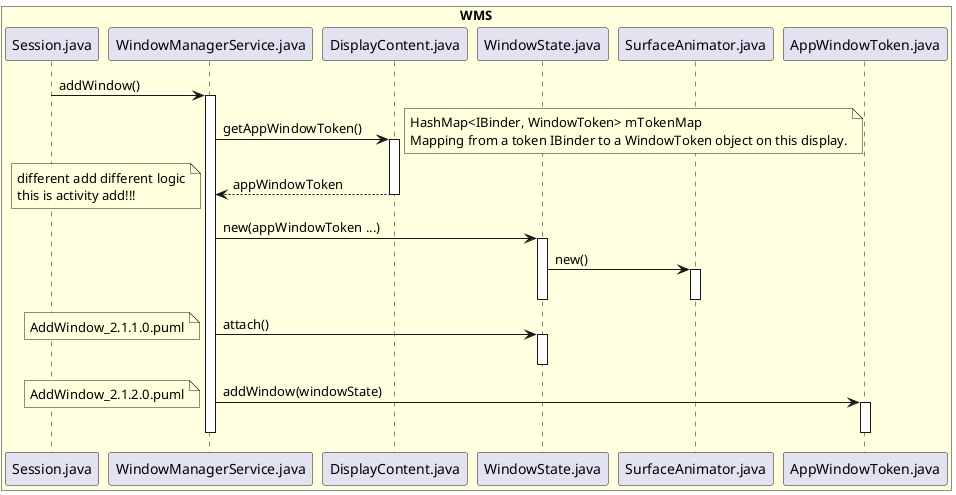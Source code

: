 @startuml

box "WMS" #LightYellow
participant Session.java
participant WindowManagerService.java
participant DisplayContent.java
participant WindowState.java
participant SurfaceAnimator.java
participant AppWindowToken.java
end box

Session.java -> WindowManagerService.java: addWindow()
activate WindowManagerService.java


WindowManagerService.java -> DisplayContent.java: getAppWindowToken()
activate DisplayContent.java
note right
HashMap<IBinder, WindowToken> mTokenMap
Mapping from a token IBinder to a WindowToken object on this display.
end note
DisplayContent.java --> WindowManagerService.java: appWindowToken
deactivate DisplayContent.java
note left
different add different logic
this is activity add!!!
end note
WindowManagerService.java -> WindowState.java: new(appWindowToken ...)
activate WindowState.java
WindowState.java -> SurfaceAnimator.java: new()
activate SurfaceAnimator.java
deactivate SurfaceAnimator.java


deactivate WindowState.java

WindowManagerService.java -> WindowState.java: attach()
activate WindowState.java
deactivate WindowState.java
note left:AddWindow_2.1.1.0.puml

WindowManagerService.java -> AppWindowToken.java: addWindow(windowState)
activate AppWindowToken.java
deactivate AppWindowToken.java
deactivate WindowManagerService.java
note left:AddWindow_2.1.2.0.puml



@enduml